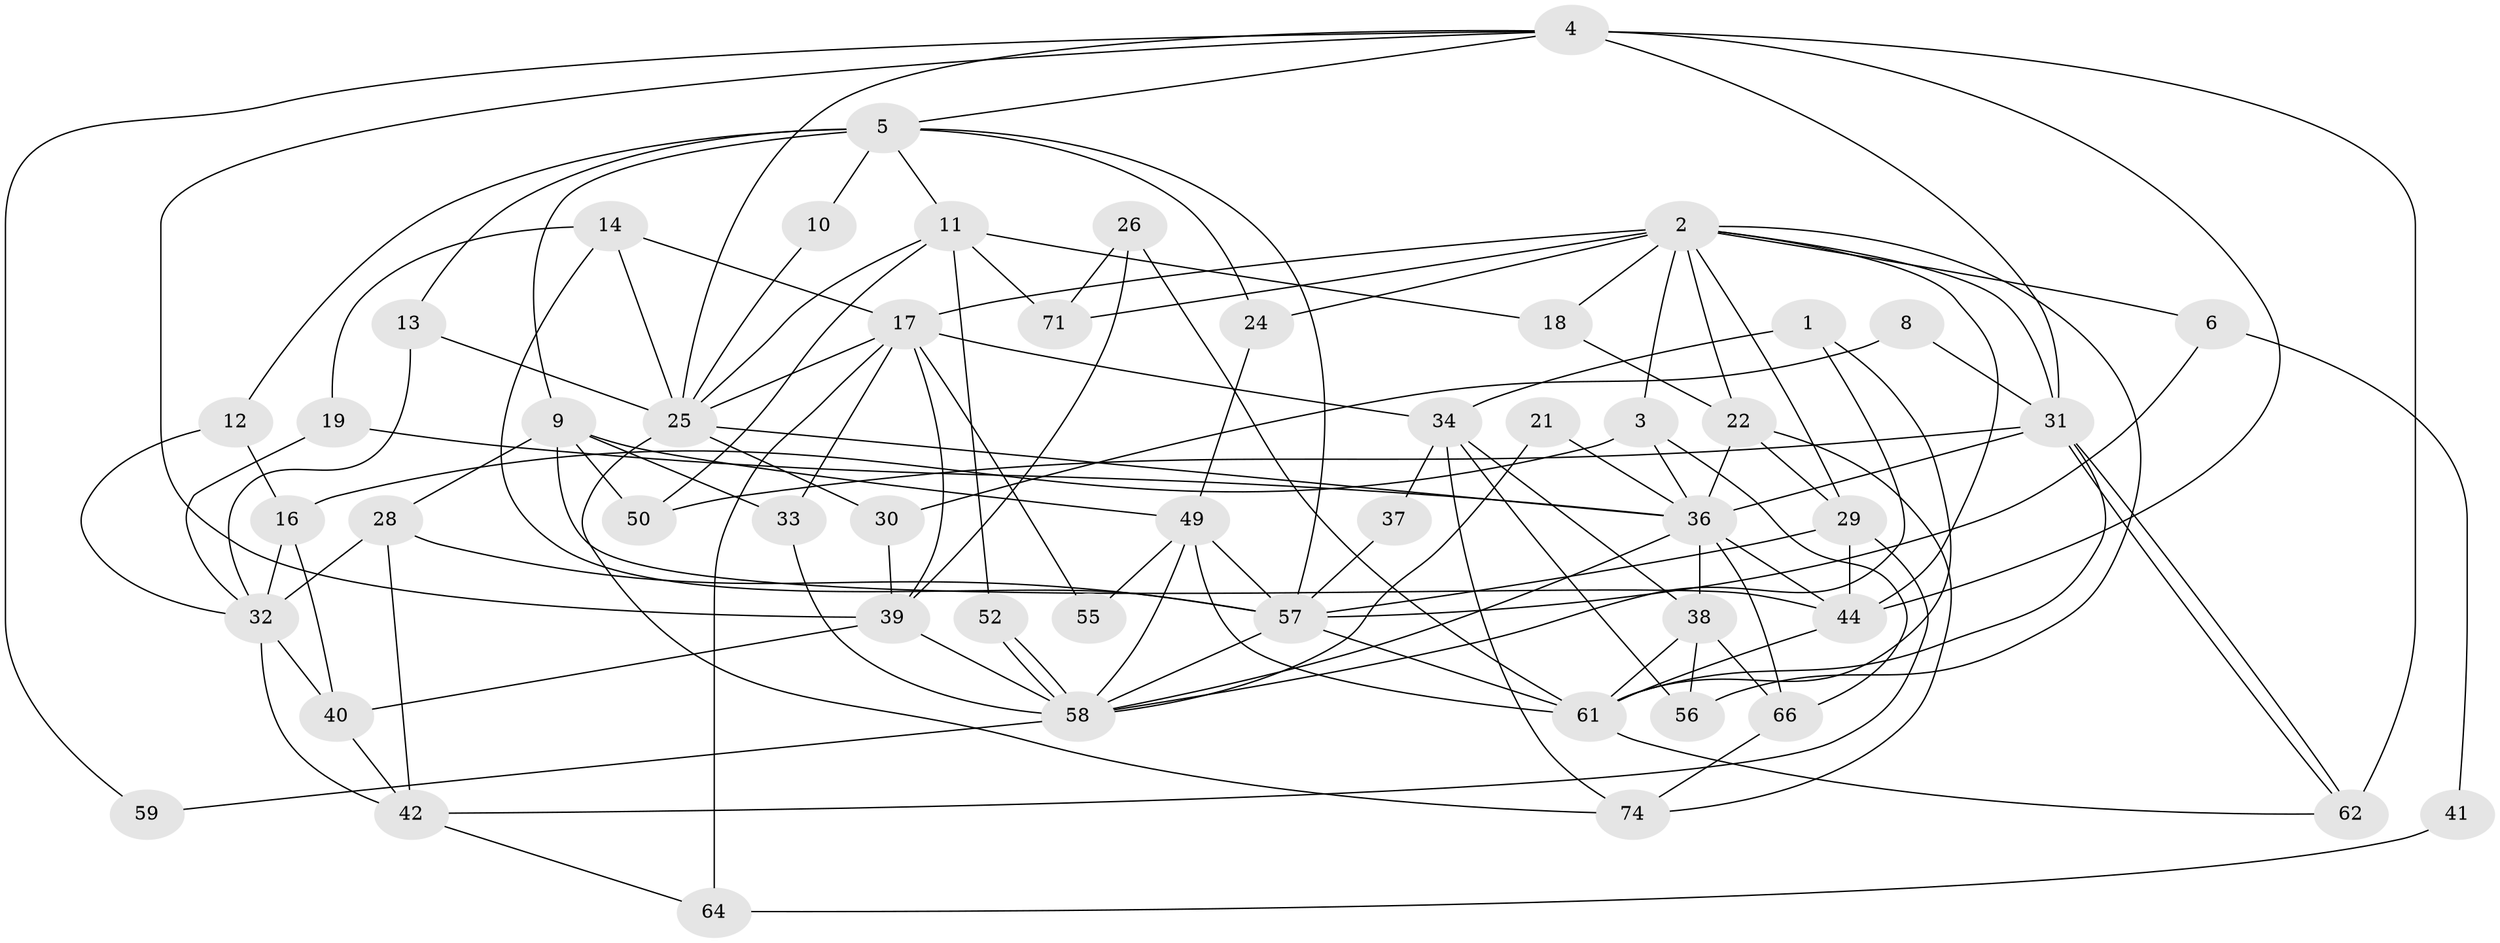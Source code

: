 // Generated by graph-tools (version 1.1) at 2025/24/03/03/25 07:24:04]
// undirected, 51 vertices, 121 edges
graph export_dot {
graph [start="1"]
  node [color=gray90,style=filled];
  1;
  2 [super="+15"];
  3;
  4 [super="+27"];
  5 [super="+20"];
  6 [super="+7"];
  8;
  9 [super="+73"];
  10;
  11 [super="+23"];
  12;
  13;
  14;
  16 [super="+35"];
  17 [super="+48"];
  18;
  19;
  21;
  22 [super="+46"];
  24 [super="+53"];
  25 [super="+65"];
  26;
  28;
  29 [super="+72"];
  30;
  31 [super="+63"];
  32 [super="+54"];
  33;
  34 [super="+47"];
  36 [super="+60"];
  37;
  38 [super="+43"];
  39 [super="+51"];
  40;
  41;
  42 [super="+45"];
  44;
  49;
  50;
  52;
  55;
  56;
  57 [super="+67"];
  58 [super="+68"];
  59;
  61 [super="+70"];
  62;
  64;
  66 [super="+69"];
  71;
  74;
  1 -- 61;
  1 -- 34;
  1 -- 58;
  2 -- 17;
  2 -- 3;
  2 -- 18;
  2 -- 24;
  2 -- 31;
  2 -- 71 [weight=2];
  2 -- 6 [weight=2];
  2 -- 56;
  2 -- 44;
  2 -- 29;
  2 -- 22;
  3 -- 16;
  3 -- 66;
  3 -- 36;
  4 -- 44;
  4 -- 31 [weight=2];
  4 -- 59;
  4 -- 5;
  4 -- 39;
  4 -- 25;
  4 -- 62;
  5 -- 12;
  5 -- 24;
  5 -- 10;
  5 -- 13;
  5 -- 11;
  5 -- 57;
  5 -- 9;
  6 -- 57;
  6 -- 41;
  8 -- 30;
  8 -- 31;
  9 -- 49;
  9 -- 28;
  9 -- 44;
  9 -- 50;
  9 -- 33;
  10 -- 25;
  11 -- 71;
  11 -- 18;
  11 -- 50;
  11 -- 52;
  11 -- 25;
  12 -- 32;
  12 -- 16;
  13 -- 32;
  13 -- 25;
  14 -- 25;
  14 -- 19;
  14 -- 57;
  14 -- 17;
  16 -- 32;
  16 -- 40;
  17 -- 33;
  17 -- 34;
  17 -- 64;
  17 -- 55;
  17 -- 39;
  17 -- 25;
  18 -- 22;
  19 -- 32;
  19 -- 36;
  21 -- 58;
  21 -- 36;
  22 -- 36;
  22 -- 29;
  22 -- 74;
  24 -- 49;
  25 -- 30;
  25 -- 74;
  25 -- 36;
  26 -- 71;
  26 -- 39;
  26 -- 61;
  28 -- 32;
  28 -- 42;
  28 -- 57;
  29 -- 44;
  29 -- 42;
  29 -- 57;
  30 -- 39;
  31 -- 62;
  31 -- 62;
  31 -- 50;
  31 -- 36;
  31 -- 61;
  32 -- 40;
  32 -- 42;
  33 -- 58;
  34 -- 56;
  34 -- 74;
  34 -- 37;
  34 -- 38;
  36 -- 44;
  36 -- 66;
  36 -- 38;
  36 -- 58;
  37 -- 57;
  38 -- 56;
  38 -- 61;
  38 -- 66;
  39 -- 40;
  39 -- 58;
  40 -- 42;
  41 -- 64;
  42 -- 64;
  44 -- 61;
  49 -- 57;
  49 -- 58;
  49 -- 55;
  49 -- 61;
  52 -- 58;
  52 -- 58;
  57 -- 61 [weight=2];
  57 -- 58;
  58 -- 59;
  61 -- 62;
  66 -- 74;
}

